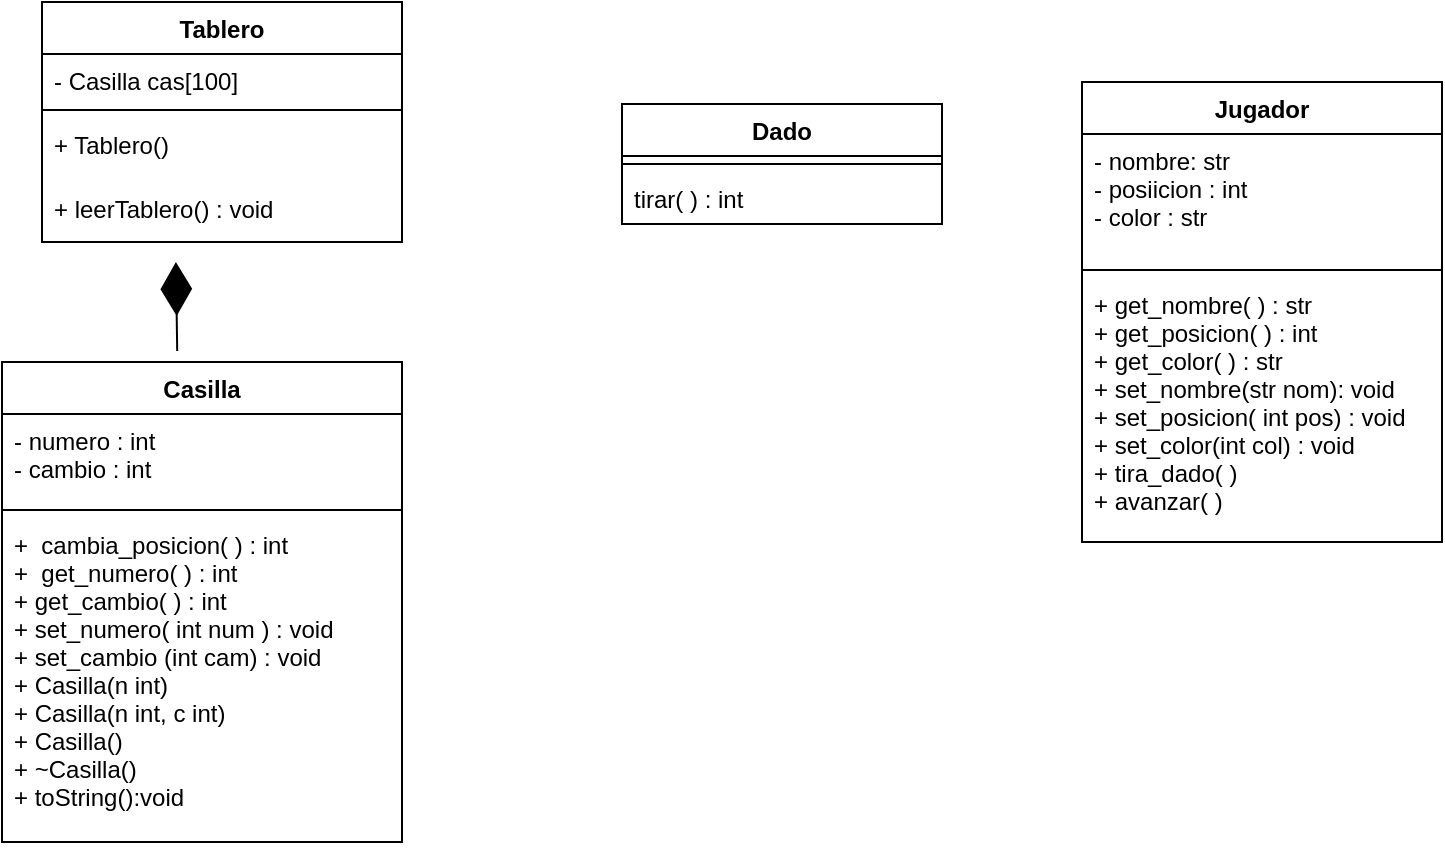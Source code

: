 <mxfile>
    <diagram id="qVrkAoTbr9zguWv8Eu12" name="Page-1">
        <mxGraphModel dx="1486" dy="849" grid="1" gridSize="10" guides="1" tooltips="1" connect="1" arrows="1" fold="1" page="1" pageScale="1" pageWidth="850" pageHeight="1100" math="0" shadow="0">
            <root>
                <mxCell id="0"/>
                <mxCell id="1" parent="0"/>
                <mxCell id="19" value="Casilla" style="swimlane;fontStyle=1;align=center;verticalAlign=top;childLayout=stackLayout;horizontal=1;startSize=26;horizontalStack=0;resizeParent=1;resizeParentMax=0;resizeLast=0;collapsible=1;marginBottom=0;" parent="1" vertex="1">
                    <mxGeometry x="40" y="300" width="200" height="240" as="geometry"/>
                </mxCell>
                <mxCell id="20" value="- numero : int&#10;- cambio : int" style="text;strokeColor=none;fillColor=none;align=left;verticalAlign=top;spacingLeft=4;spacingRight=4;overflow=hidden;rotatable=0;points=[[0,0.5],[1,0.5]];portConstraint=eastwest;" parent="19" vertex="1">
                    <mxGeometry y="26" width="200" height="44" as="geometry"/>
                </mxCell>
                <mxCell id="21" value="" style="line;strokeWidth=1;fillColor=none;align=left;verticalAlign=middle;spacingTop=-1;spacingLeft=3;spacingRight=3;rotatable=0;labelPosition=right;points=[];portConstraint=eastwest;" parent="19" vertex="1">
                    <mxGeometry y="70" width="200" height="8" as="geometry"/>
                </mxCell>
                <mxCell id="22" value="+  cambia_posicion( ) : int&#10;+  get_numero( ) : int&#10;+ get_cambio( ) : int&#10;+ set_numero( int num ) : void&#10;+ set_cambio (int cam) : void&#10;+ Casilla(n int)&#10;+ Casilla(n int, c int)&#10;+ Casilla()&#10;+ ~Casilla()&#10;+ toString():void" style="text;strokeColor=none;fillColor=none;align=left;verticalAlign=top;spacingLeft=4;spacingRight=4;overflow=hidden;rotatable=0;points=[[0,0.5],[1,0.5]];portConstraint=eastwest;" parent="19" vertex="1">
                    <mxGeometry y="78" width="200" height="162" as="geometry"/>
                </mxCell>
                <mxCell id="28" value="" style="endArrow=diamondThin;endFill=1;endSize=24;html=1;exitX=0.438;exitY=-0.023;exitDx=0;exitDy=0;exitPerimeter=0;entryX=0.481;entryY=1.154;entryDx=0;entryDy=0;entryPerimeter=0;" parent="1" source="19" edge="1">
                    <mxGeometry width="160" relative="1" as="geometry">
                        <mxPoint x="120" y="340" as="sourcePoint"/>
                        <mxPoint x="126.96" y="250.004" as="targetPoint"/>
                        <Array as="points"/>
                    </mxGeometry>
                </mxCell>
                <mxCell id="29" value="Dado" style="swimlane;fontStyle=1;align=center;verticalAlign=top;childLayout=stackLayout;horizontal=1;startSize=26;horizontalStack=0;resizeParent=1;resizeParentMax=0;resizeLast=0;collapsible=1;marginBottom=0;" parent="1" vertex="1">
                    <mxGeometry x="350" y="171" width="160" height="60" as="geometry"/>
                </mxCell>
                <mxCell id="31" value="" style="line;strokeWidth=1;fillColor=none;align=left;verticalAlign=middle;spacingTop=-1;spacingLeft=3;spacingRight=3;rotatable=0;labelPosition=right;points=[];portConstraint=eastwest;" parent="29" vertex="1">
                    <mxGeometry y="26" width="160" height="8" as="geometry"/>
                </mxCell>
                <mxCell id="32" value="tirar( ) : int" style="text;strokeColor=none;fillColor=none;align=left;verticalAlign=top;spacingLeft=4;spacingRight=4;overflow=hidden;rotatable=0;points=[[0,0.5],[1,0.5]];portConstraint=eastwest;" parent="29" vertex="1">
                    <mxGeometry y="34" width="160" height="26" as="geometry"/>
                </mxCell>
                <mxCell id="33" value="Jugador" style="swimlane;fontStyle=1;align=center;verticalAlign=top;childLayout=stackLayout;horizontal=1;startSize=26;horizontalStack=0;resizeParent=1;resizeParentMax=0;resizeLast=0;collapsible=1;marginBottom=0;" parent="1" vertex="1">
                    <mxGeometry x="580" y="160" width="180" height="230" as="geometry"/>
                </mxCell>
                <mxCell id="34" value="- nombre: str&#10;- posiicion : int&#10;- color : str" style="text;strokeColor=none;fillColor=none;align=left;verticalAlign=top;spacingLeft=4;spacingRight=4;overflow=hidden;rotatable=0;points=[[0,0.5],[1,0.5]];portConstraint=eastwest;" parent="33" vertex="1">
                    <mxGeometry y="26" width="180" height="64" as="geometry"/>
                </mxCell>
                <mxCell id="35" value="" style="line;strokeWidth=1;fillColor=none;align=left;verticalAlign=middle;spacingTop=-1;spacingLeft=3;spacingRight=3;rotatable=0;labelPosition=right;points=[];portConstraint=eastwest;" parent="33" vertex="1">
                    <mxGeometry y="90" width="180" height="8" as="geometry"/>
                </mxCell>
                <mxCell id="36" value="+ get_nombre( ) : str&#10;+ get_posicion( ) : int&#10;+ get_color( ) : str&#10;+ set_nombre(str nom): void&#10;+ set_posicion( int pos) : void&#10;+ set_color(int col) : void&#10;+ tira_dado( )&#10;+ avanzar( )&#10;" style="text;strokeColor=none;fillColor=none;align=left;verticalAlign=top;spacingLeft=4;spacingRight=4;overflow=hidden;rotatable=0;points=[[0,0.5],[1,0.5]];portConstraint=eastwest;" parent="33" vertex="1">
                    <mxGeometry y="98" width="180" height="132" as="geometry"/>
                </mxCell>
                <mxCell id="41" value="Tablero" style="swimlane;fontStyle=1;align=center;verticalAlign=top;childLayout=stackLayout;horizontal=1;startSize=26;horizontalStack=0;resizeParent=1;resizeParentMax=0;resizeLast=0;collapsible=1;marginBottom=0;" parent="1" vertex="1">
                    <mxGeometry x="60" y="120" width="180" height="120" as="geometry"/>
                </mxCell>
                <mxCell id="42" value="- Casilla cas[100]" style="text;strokeColor=none;fillColor=none;align=left;verticalAlign=top;spacingLeft=4;spacingRight=4;overflow=hidden;rotatable=0;points=[[0,0.5],[1,0.5]];portConstraint=eastwest;" parent="41" vertex="1">
                    <mxGeometry y="26" width="180" height="24" as="geometry"/>
                </mxCell>
                <mxCell id="43" value="" style="line;strokeWidth=1;fillColor=none;align=left;verticalAlign=middle;spacingTop=-1;spacingLeft=3;spacingRight=3;rotatable=0;labelPosition=right;points=[];portConstraint=eastwest;" parent="41" vertex="1">
                    <mxGeometry y="50" width="180" height="8" as="geometry"/>
                </mxCell>
                <mxCell id="44" value="+ Tablero()&#10;" style="text;strokeColor=none;fillColor=none;align=left;verticalAlign=top;spacingLeft=4;spacingRight=4;overflow=hidden;rotatable=0;points=[[0,0.5],[1,0.5]];portConstraint=eastwest;" parent="41" vertex="1">
                    <mxGeometry y="58" width="180" height="32" as="geometry"/>
                </mxCell>
                <mxCell id="45" value="+ leerTablero() : void" style="text;strokeColor=none;fillColor=none;align=left;verticalAlign=top;spacingLeft=4;spacingRight=4;overflow=hidden;rotatable=0;points=[[0,0.5],[1,0.5]];portConstraint=eastwest;" parent="41" vertex="1">
                    <mxGeometry y="90" width="180" height="30" as="geometry"/>
                </mxCell>
            </root>
        </mxGraphModel>
    </diagram>
</mxfile>